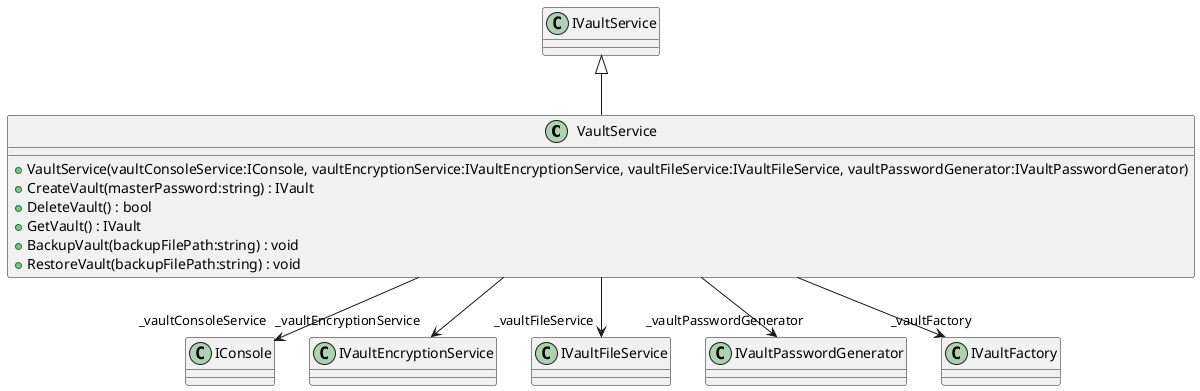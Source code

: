 @startuml
class VaultService {
    + VaultService(vaultConsoleService:IConsole, vaultEncryptionService:IVaultEncryptionService, vaultFileService:IVaultFileService, vaultPasswordGenerator:IVaultPasswordGenerator)
    + CreateVault(masterPassword:string) : IVault
    + DeleteVault() : bool
    + GetVault() : IVault
    + BackupVault(backupFilePath:string) : void
    + RestoreVault(backupFilePath:string) : void
}
IVaultService <|-- VaultService
VaultService --> "_vaultConsoleService" IConsole
VaultService --> "_vaultEncryptionService" IVaultEncryptionService
VaultService --> "_vaultFileService" IVaultFileService
VaultService --> "_vaultPasswordGenerator" IVaultPasswordGenerator
VaultService --> "_vaultFactory" IVaultFactory
@enduml
